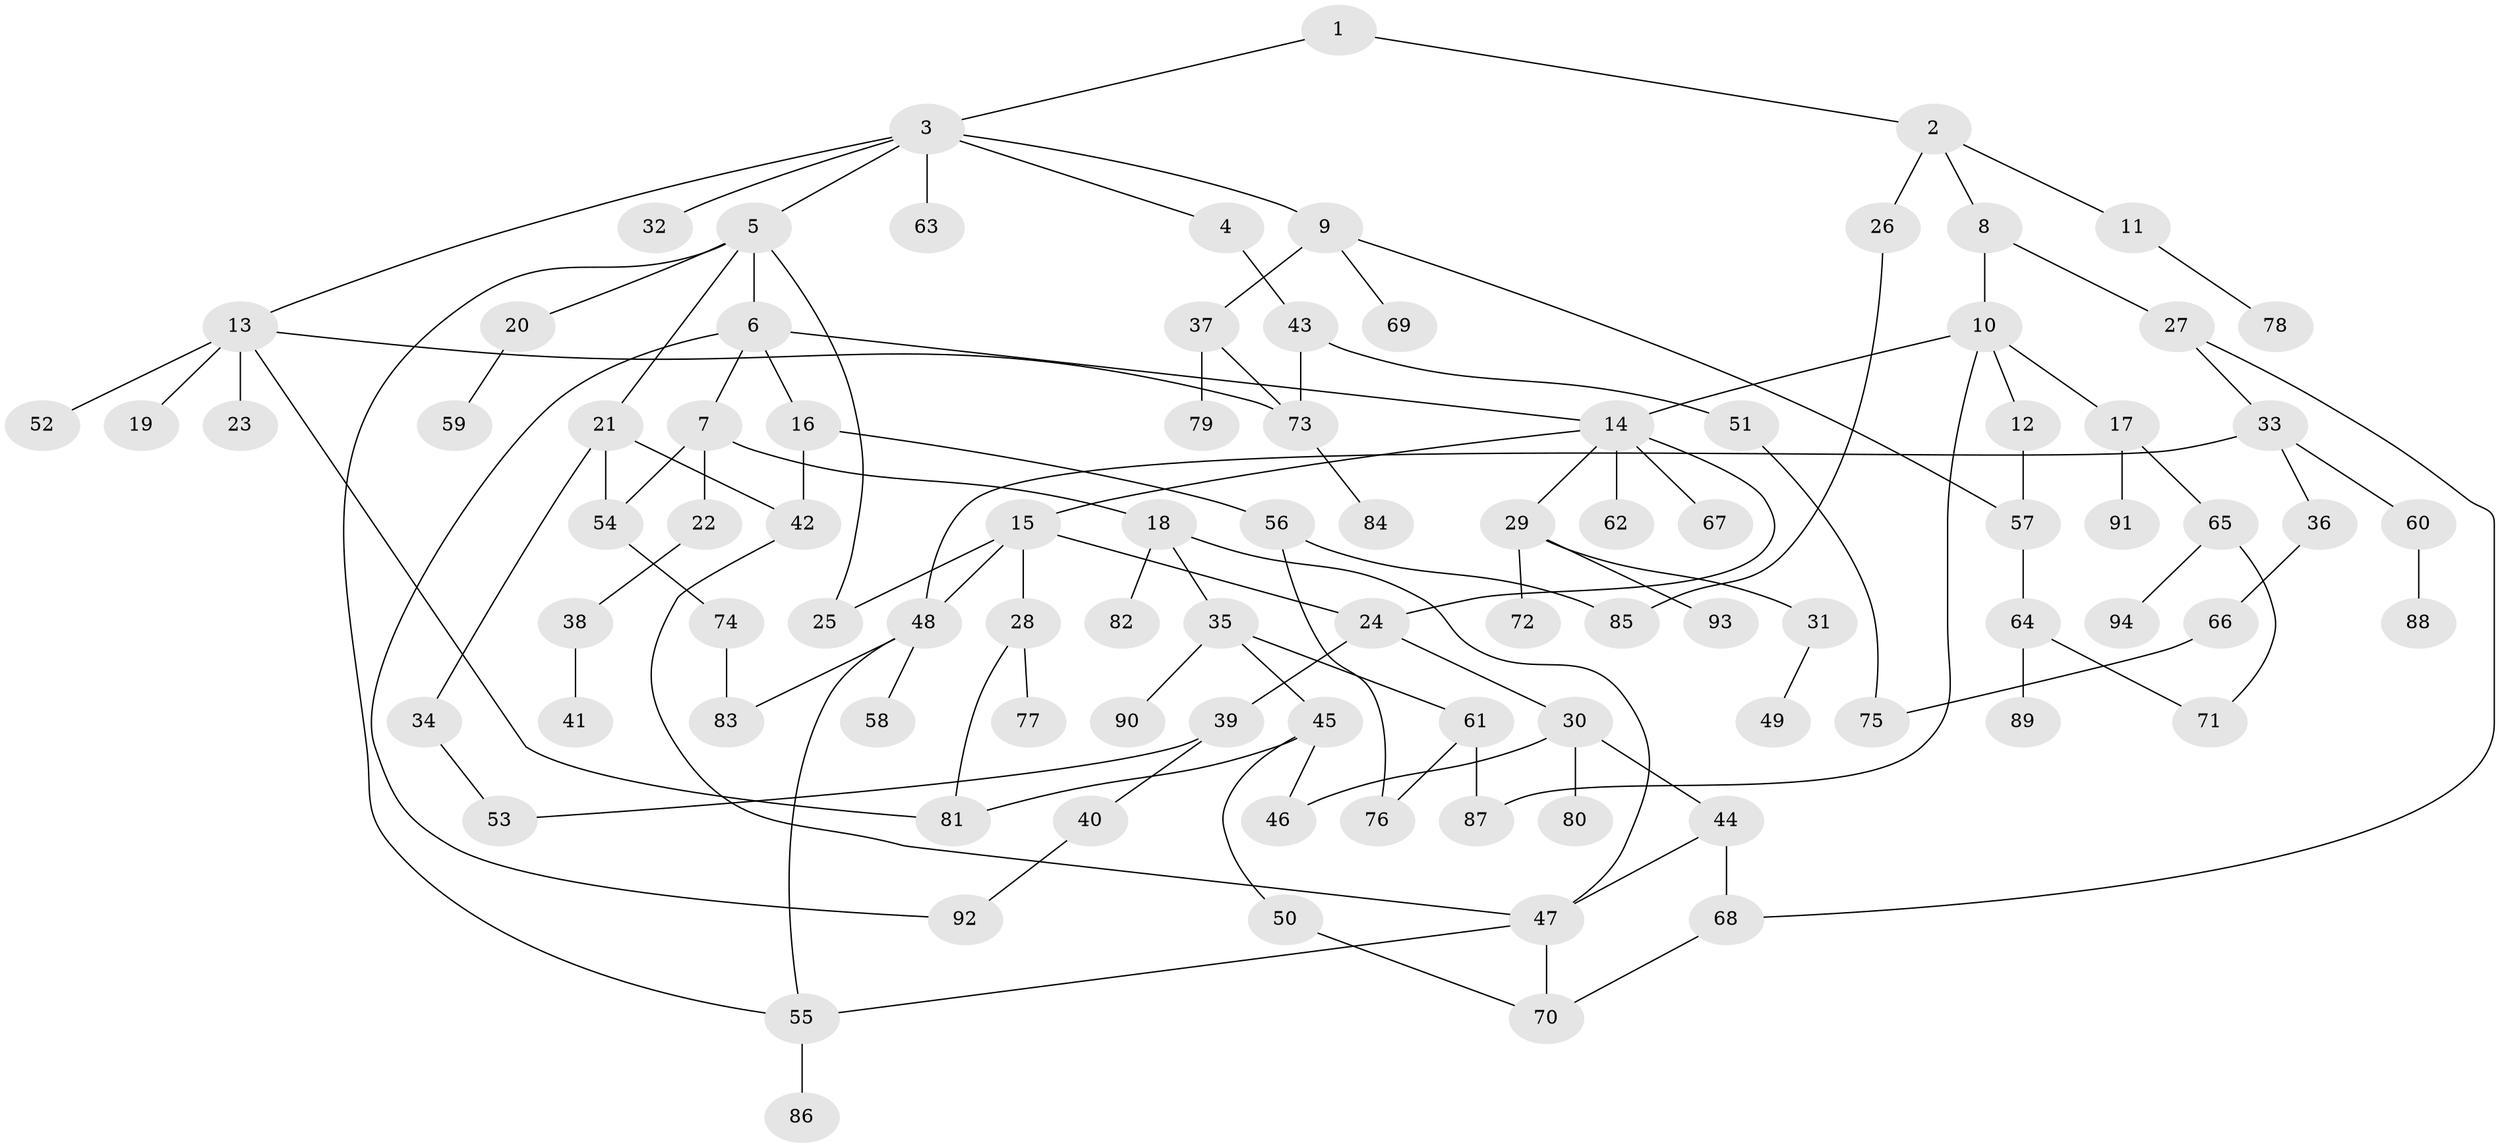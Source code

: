 // Generated by graph-tools (version 1.1) at 2025/10/02/27/25 16:10:52]
// undirected, 94 vertices, 120 edges
graph export_dot {
graph [start="1"]
  node [color=gray90,style=filled];
  1;
  2;
  3;
  4;
  5;
  6;
  7;
  8;
  9;
  10;
  11;
  12;
  13;
  14;
  15;
  16;
  17;
  18;
  19;
  20;
  21;
  22;
  23;
  24;
  25;
  26;
  27;
  28;
  29;
  30;
  31;
  32;
  33;
  34;
  35;
  36;
  37;
  38;
  39;
  40;
  41;
  42;
  43;
  44;
  45;
  46;
  47;
  48;
  49;
  50;
  51;
  52;
  53;
  54;
  55;
  56;
  57;
  58;
  59;
  60;
  61;
  62;
  63;
  64;
  65;
  66;
  67;
  68;
  69;
  70;
  71;
  72;
  73;
  74;
  75;
  76;
  77;
  78;
  79;
  80;
  81;
  82;
  83;
  84;
  85;
  86;
  87;
  88;
  89;
  90;
  91;
  92;
  93;
  94;
  1 -- 2;
  1 -- 3;
  2 -- 8;
  2 -- 11;
  2 -- 26;
  3 -- 4;
  3 -- 5;
  3 -- 9;
  3 -- 13;
  3 -- 32;
  3 -- 63;
  4 -- 43;
  5 -- 6;
  5 -- 20;
  5 -- 21;
  5 -- 25;
  5 -- 55;
  6 -- 7;
  6 -- 14;
  6 -- 16;
  6 -- 92;
  7 -- 18;
  7 -- 22;
  7 -- 54;
  8 -- 10;
  8 -- 27;
  9 -- 37;
  9 -- 69;
  9 -- 57;
  10 -- 12;
  10 -- 17;
  10 -- 87;
  10 -- 14;
  11 -- 78;
  12 -- 57;
  13 -- 19;
  13 -- 23;
  13 -- 52;
  13 -- 73;
  13 -- 81;
  14 -- 15;
  14 -- 29;
  14 -- 62;
  14 -- 67;
  14 -- 24;
  15 -- 24;
  15 -- 28;
  15 -- 25;
  15 -- 48;
  16 -- 42;
  16 -- 56;
  17 -- 65;
  17 -- 91;
  18 -- 35;
  18 -- 82;
  18 -- 47;
  20 -- 59;
  21 -- 34;
  21 -- 42;
  21 -- 54;
  22 -- 38;
  24 -- 30;
  24 -- 39;
  26 -- 85;
  27 -- 33;
  27 -- 68;
  28 -- 77;
  28 -- 81;
  29 -- 31;
  29 -- 72;
  29 -- 93;
  30 -- 44;
  30 -- 46;
  30 -- 80;
  31 -- 49;
  33 -- 36;
  33 -- 48;
  33 -- 60;
  34 -- 53;
  35 -- 45;
  35 -- 61;
  35 -- 90;
  36 -- 66;
  37 -- 79;
  37 -- 73;
  38 -- 41;
  39 -- 40;
  39 -- 53;
  40 -- 92;
  42 -- 47;
  43 -- 51;
  43 -- 73;
  44 -- 47;
  44 -- 68;
  45 -- 50;
  45 -- 46;
  45 -- 81;
  47 -- 70;
  47 -- 55;
  48 -- 55;
  48 -- 58;
  48 -- 83;
  50 -- 70;
  51 -- 75;
  54 -- 74;
  55 -- 86;
  56 -- 76;
  56 -- 85;
  57 -- 64;
  60 -- 88;
  61 -- 87;
  61 -- 76;
  64 -- 89;
  64 -- 71;
  65 -- 71;
  65 -- 94;
  66 -- 75;
  68 -- 70;
  73 -- 84;
  74 -- 83;
}
